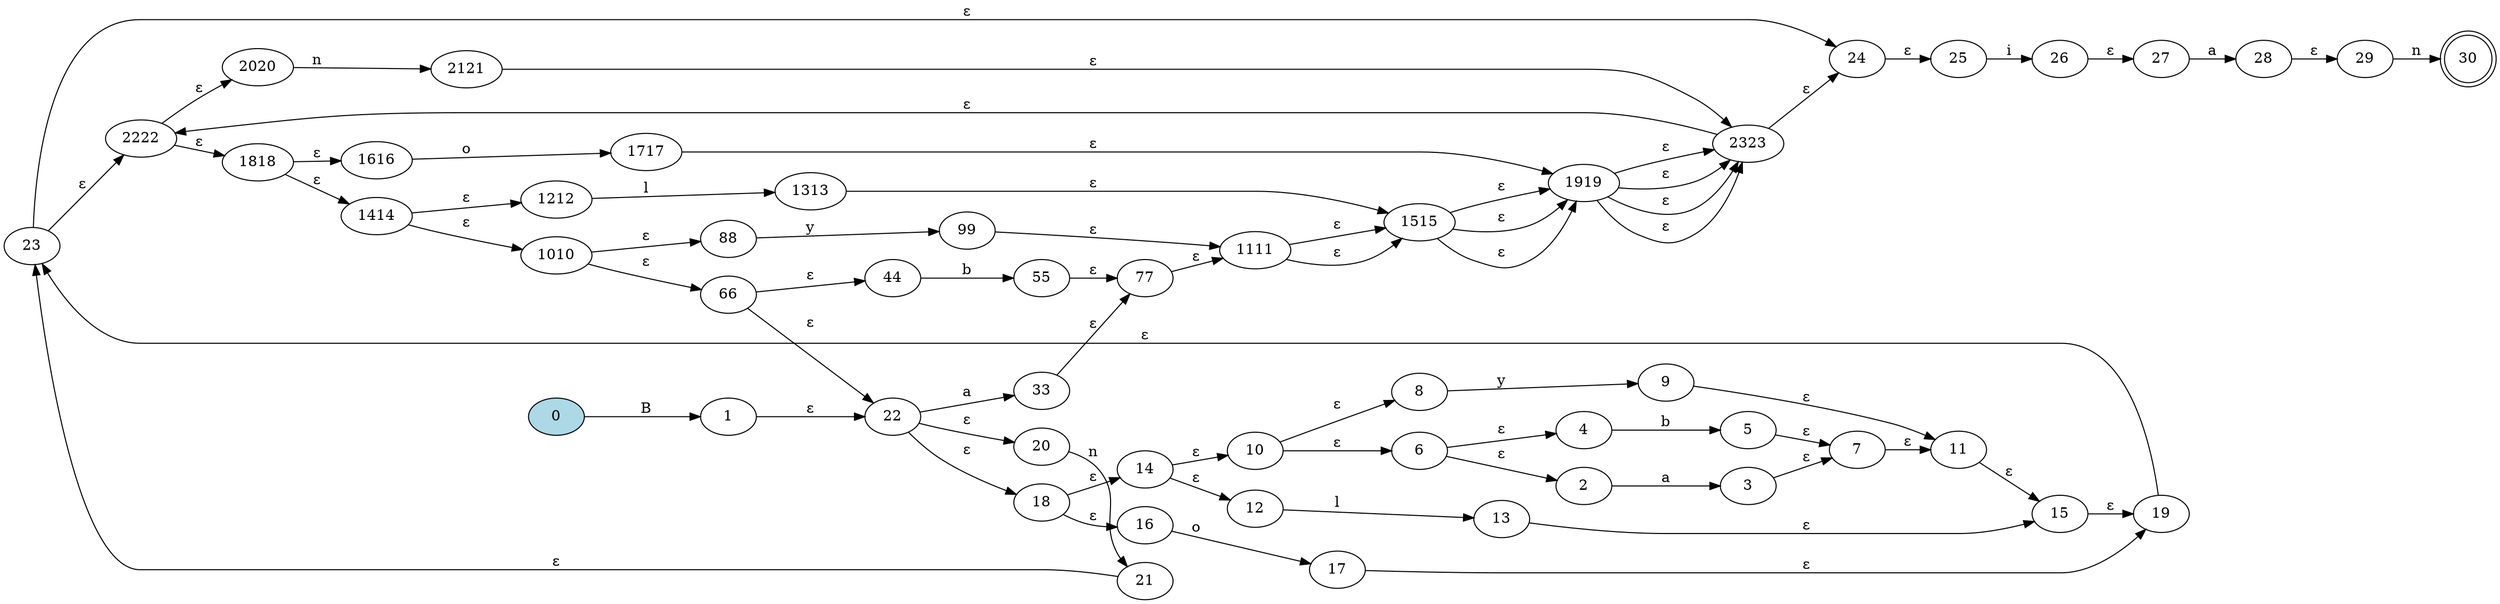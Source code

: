 digraph {
	rankdir=LR;

	30 [shape=doublecircle]
	0 [style=filled, fillcolor="lightblue"]

	0->1 [label= "B"];
	2->3 [label= "a"];
	4->5 [label= "b"];
	6->2 [label= "ε"];
	6->4 [label= "ε"];
	3->7 [label= "ε"];
	5->7 [label= "ε"];
	8->9 [label= "y"];
	10->6 [label= "ε"];
	10->8 [label= "ε"];
	7->11 [label= "ε"];
	9->11 [label= "ε"];
	12->13 [label= "l"];
	14->10 [label= "ε"];
	14->12 [label= "ε"];
	11->15 [label= "ε"];
	13->15 [label= "ε"];
	16->17 [label= "o"];
	18->14 [label= "ε"];
	18->16 [label= "ε"];
	15->19 [label= "ε"];
	17->19 [label= "ε"];
	20->21 [label= "n"];
	22->18 [label= "ε"];
	22->20 [label= "ε"];
	19->23 [label= "ε"];
	21->23 [label= "ε"];
	2222->1818 [label= "ε"];
	2222->2020 [label= "ε"];
	1818->1414 [label= "ε"];
	1818->1616 [label= "ε"];
	2020->2121 [label= "n"];
	1414->1010 [label= "ε"];
	1414->1212 [label= "ε"];
	1616->1717 [label= "o"];
	2121->2323 [label= "ε"];
	1010->66 [label= "ε"];
	1010->88 [label= "ε"];
	1212->1313 [label= "l"];
	1717->1919 [label= "ε"];
	66->22 [label= "ε"];
	66->44 [label= "ε"];
	88->99 [label= "y"];
	1313->1515 [label= "ε"];
	1919->2323 [label= "ε"];
	22->33 [label= "a"];
	44->55 [label= "b"];
	99->1111 [label= "ε"];
	1515->1919 [label= "ε"];
	33->77 [label= "ε"];
	55->77 [label= "ε"];
	1111->1515 [label= "ε"];
	1919->2323 [label= "ε"];
	77->1111 [label= "ε"];
	1515->1919 [label= "ε"];
	1111->1515 [label= "ε"];
	1919->2323 [label= "ε"];
	1515->1919 [label= "ε"];
	1919->2323 [label= "ε"];
	23->2222 [label= "ε"];
	2323->2222 [label= "ε"];
	23->24 [label= "ε"];
	2323->24 [label= "ε"];
	1->22 [label= "ε"];
	25->26 [label= "i"];
	24->25 [label= "ε"];
	27->28 [label= "a"];
	26->27 [label= "ε"];
	29->30 [label= "n"];
	28->29 [label= "ε"];
}
